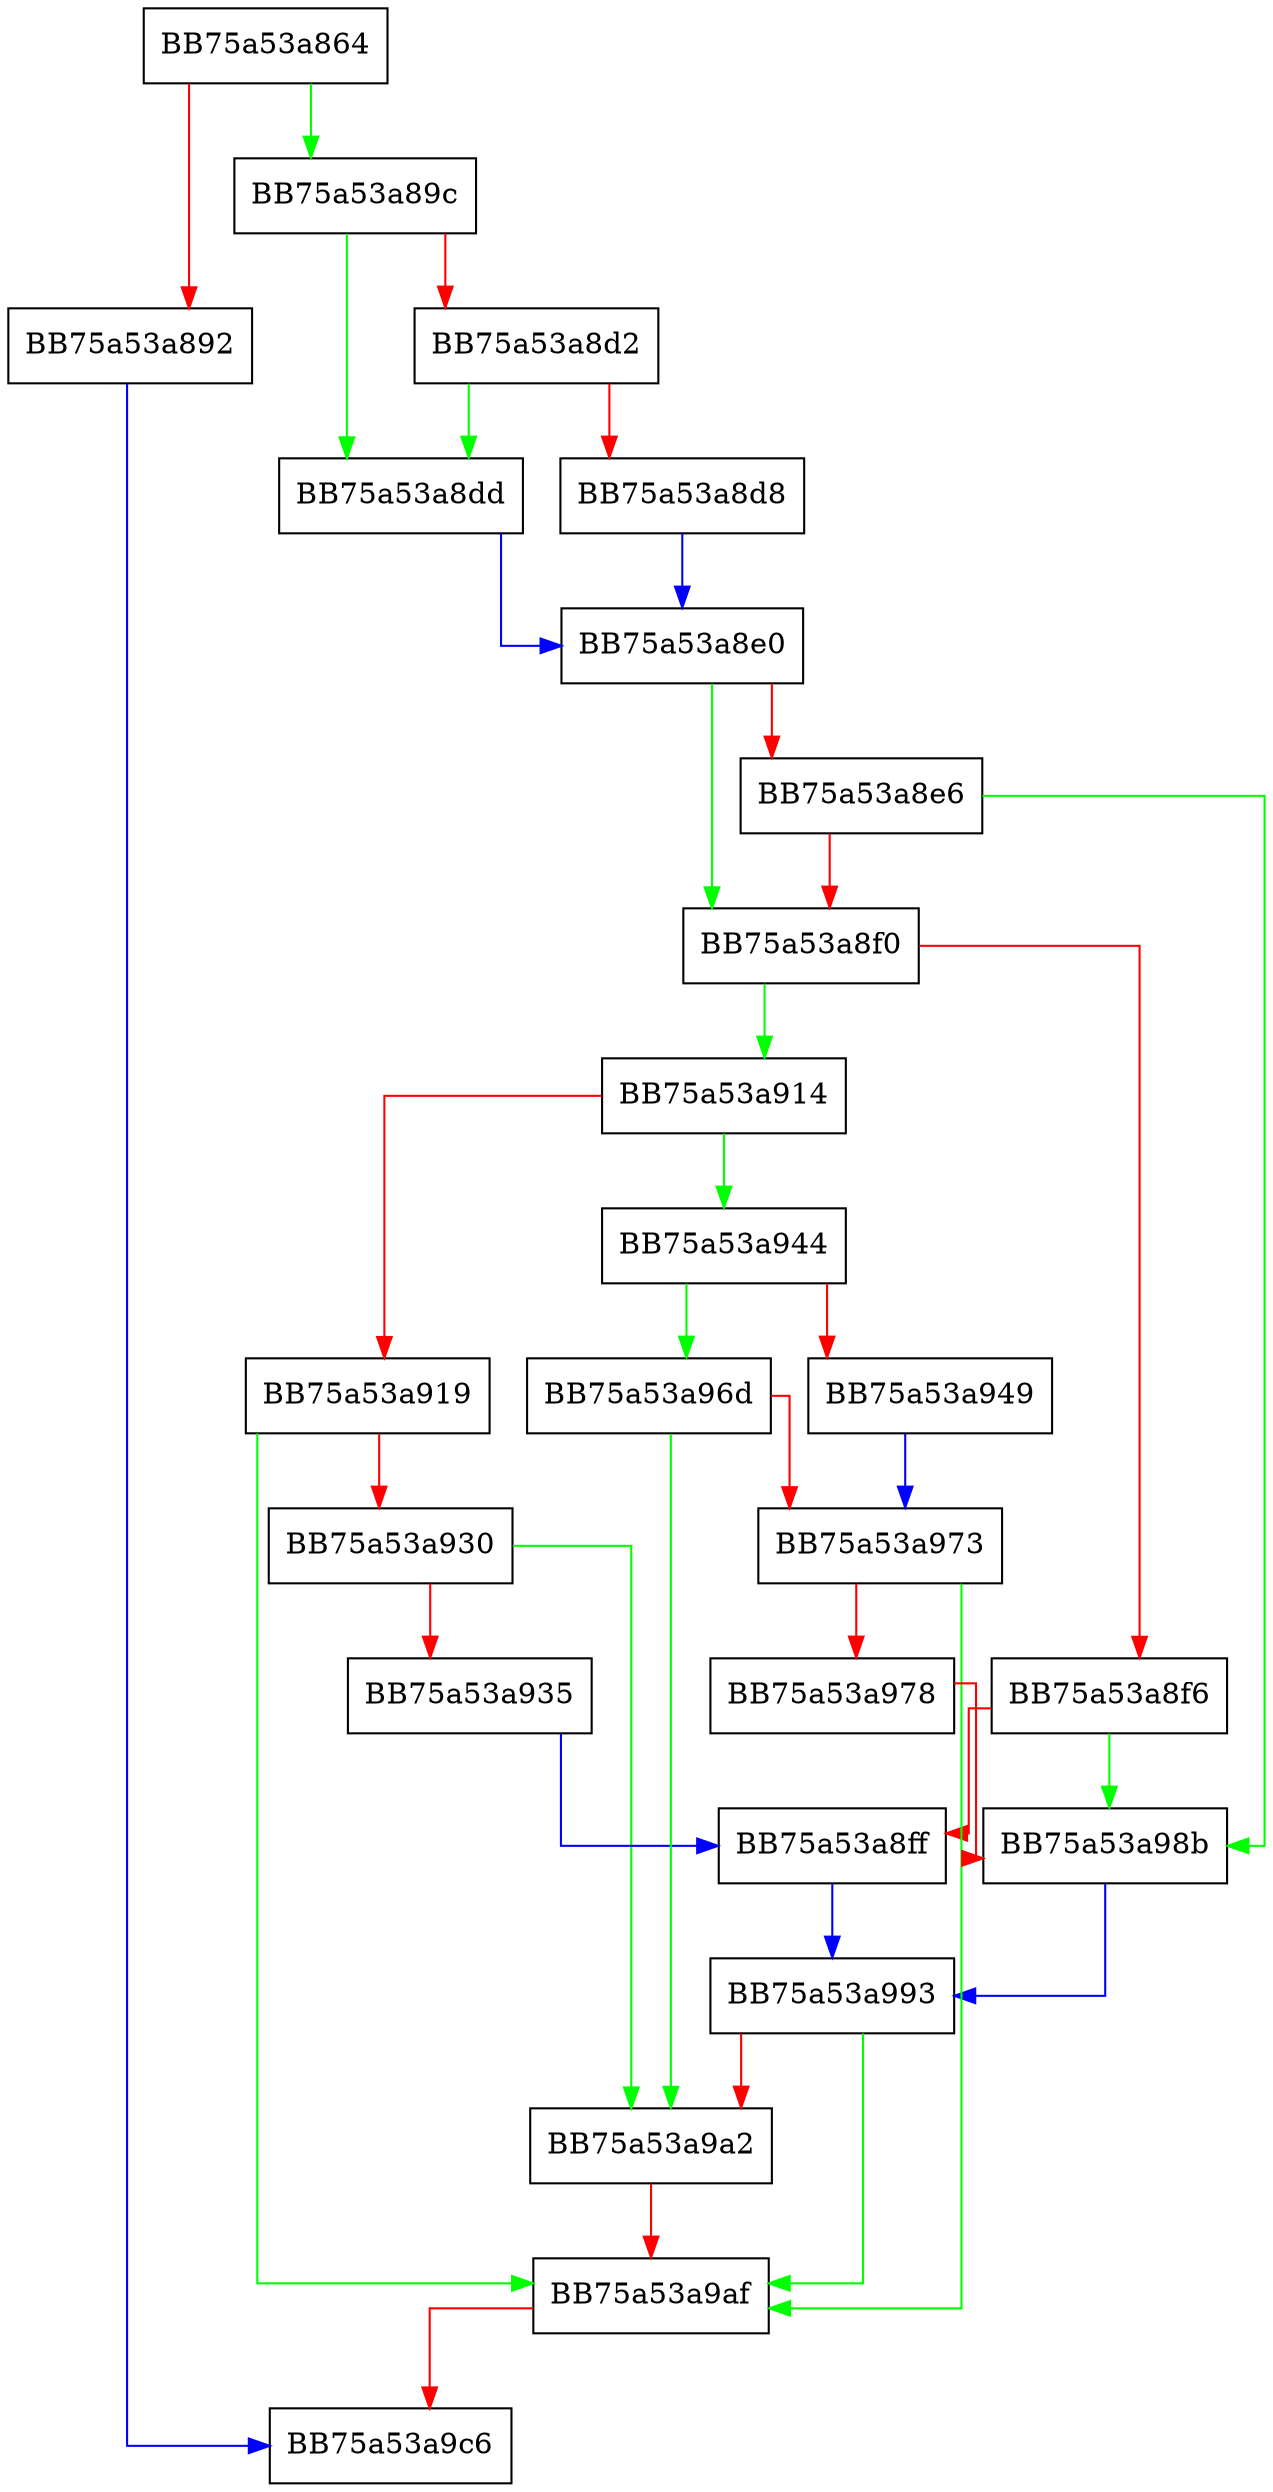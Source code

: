digraph _Do_rep {
  node [shape="box"];
  graph [splines=ortho];
  BB75a53a864 -> BB75a53a89c [color="green"];
  BB75a53a864 -> BB75a53a892 [color="red"];
  BB75a53a892 -> BB75a53a9c6 [color="blue"];
  BB75a53a89c -> BB75a53a8dd [color="green"];
  BB75a53a89c -> BB75a53a8d2 [color="red"];
  BB75a53a8d2 -> BB75a53a8dd [color="green"];
  BB75a53a8d2 -> BB75a53a8d8 [color="red"];
  BB75a53a8d8 -> BB75a53a8e0 [color="blue"];
  BB75a53a8dd -> BB75a53a8e0 [color="blue"];
  BB75a53a8e0 -> BB75a53a8f0 [color="green"];
  BB75a53a8e0 -> BB75a53a8e6 [color="red"];
  BB75a53a8e6 -> BB75a53a98b [color="green"];
  BB75a53a8e6 -> BB75a53a8f0 [color="red"];
  BB75a53a8f0 -> BB75a53a914 [color="green"];
  BB75a53a8f0 -> BB75a53a8f6 [color="red"];
  BB75a53a8f6 -> BB75a53a98b [color="green"];
  BB75a53a8f6 -> BB75a53a8ff [color="red"];
  BB75a53a8ff -> BB75a53a993 [color="blue"];
  BB75a53a914 -> BB75a53a944 [color="green"];
  BB75a53a914 -> BB75a53a919 [color="red"];
  BB75a53a919 -> BB75a53a9af [color="green"];
  BB75a53a919 -> BB75a53a930 [color="red"];
  BB75a53a930 -> BB75a53a9a2 [color="green"];
  BB75a53a930 -> BB75a53a935 [color="red"];
  BB75a53a935 -> BB75a53a8ff [color="blue"];
  BB75a53a944 -> BB75a53a96d [color="green"];
  BB75a53a944 -> BB75a53a949 [color="red"];
  BB75a53a949 -> BB75a53a973 [color="blue"];
  BB75a53a96d -> BB75a53a9a2 [color="green"];
  BB75a53a96d -> BB75a53a973 [color="red"];
  BB75a53a973 -> BB75a53a9af [color="green"];
  BB75a53a973 -> BB75a53a978 [color="red"];
  BB75a53a978 -> BB75a53a98b [color="red"];
  BB75a53a98b -> BB75a53a993 [color="blue"];
  BB75a53a993 -> BB75a53a9af [color="green"];
  BB75a53a993 -> BB75a53a9a2 [color="red"];
  BB75a53a9a2 -> BB75a53a9af [color="red"];
  BB75a53a9af -> BB75a53a9c6 [color="red"];
}
